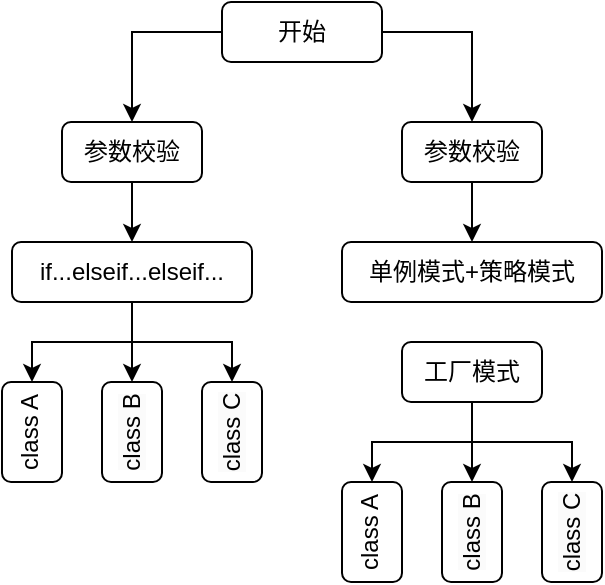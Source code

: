<mxfile version="26.0.14">
  <diagram name="第 1 页" id="KLoRAD8Rr4eNPZWAdf4I">
    <mxGraphModel dx="389" dy="257" grid="1" gridSize="10" guides="1" tooltips="1" connect="1" arrows="1" fold="1" page="1" pageScale="1" pageWidth="827" pageHeight="1169" math="0" shadow="0">
      <root>
        <mxCell id="0" />
        <mxCell id="1" parent="0" />
        <mxCell id="lLpGI7_uiI3f87P-loz6-7" style="edgeStyle=orthogonalEdgeStyle;rounded=0;orthogonalLoop=1;jettySize=auto;html=1;entryX=0.5;entryY=0;entryDx=0;entryDy=0;" edge="1" parent="1" source="lLpGI7_uiI3f87P-loz6-1" target="lLpGI7_uiI3f87P-loz6-2">
          <mxGeometry relative="1" as="geometry" />
        </mxCell>
        <mxCell id="lLpGI7_uiI3f87P-loz6-19" style="edgeStyle=orthogonalEdgeStyle;rounded=0;orthogonalLoop=1;jettySize=auto;html=1;entryX=0.5;entryY=0;entryDx=0;entryDy=0;" edge="1" parent="1" source="lLpGI7_uiI3f87P-loz6-1" target="lLpGI7_uiI3f87P-loz6-13">
          <mxGeometry relative="1" as="geometry" />
        </mxCell>
        <mxCell id="lLpGI7_uiI3f87P-loz6-1" value="开始" style="rounded=1;whiteSpace=wrap;html=1;" vertex="1" parent="1">
          <mxGeometry x="360" y="150" width="80" height="30" as="geometry" />
        </mxCell>
        <mxCell id="lLpGI7_uiI3f87P-loz6-8" style="edgeStyle=orthogonalEdgeStyle;rounded=0;orthogonalLoop=1;jettySize=auto;html=1;entryX=0.5;entryY=0;entryDx=0;entryDy=0;" edge="1" parent="1" source="lLpGI7_uiI3f87P-loz6-2" target="lLpGI7_uiI3f87P-loz6-3">
          <mxGeometry relative="1" as="geometry" />
        </mxCell>
        <mxCell id="lLpGI7_uiI3f87P-loz6-2" value="参数校验" style="rounded=1;whiteSpace=wrap;html=1;" vertex="1" parent="1">
          <mxGeometry x="280" y="210" width="70" height="30" as="geometry" />
        </mxCell>
        <mxCell id="lLpGI7_uiI3f87P-loz6-9" style="edgeStyle=orthogonalEdgeStyle;rounded=0;orthogonalLoop=1;jettySize=auto;html=1;entryX=0.5;entryY=0;entryDx=0;entryDy=0;" edge="1" parent="1" source="lLpGI7_uiI3f87P-loz6-3" target="lLpGI7_uiI3f87P-loz6-4">
          <mxGeometry relative="1" as="geometry" />
        </mxCell>
        <mxCell id="lLpGI7_uiI3f87P-loz6-10" style="edgeStyle=orthogonalEdgeStyle;rounded=0;orthogonalLoop=1;jettySize=auto;html=1;entryX=0.5;entryY=0;entryDx=0;entryDy=0;" edge="1" parent="1" source="lLpGI7_uiI3f87P-loz6-3" target="lLpGI7_uiI3f87P-loz6-5">
          <mxGeometry relative="1" as="geometry" />
        </mxCell>
        <mxCell id="lLpGI7_uiI3f87P-loz6-11" style="edgeStyle=orthogonalEdgeStyle;rounded=0;orthogonalLoop=1;jettySize=auto;html=1;entryX=0.5;entryY=0;entryDx=0;entryDy=0;" edge="1" parent="1" source="lLpGI7_uiI3f87P-loz6-3" target="lLpGI7_uiI3f87P-loz6-6">
          <mxGeometry relative="1" as="geometry" />
        </mxCell>
        <mxCell id="lLpGI7_uiI3f87P-loz6-3" value="if...elseif...elseif..." style="rounded=1;whiteSpace=wrap;html=1;" vertex="1" parent="1">
          <mxGeometry x="255" y="270" width="120" height="30" as="geometry" />
        </mxCell>
        <mxCell id="lLpGI7_uiI3f87P-loz6-4" value="class A" style="rounded=1;whiteSpace=wrap;html=1;verticalAlign=top;horizontal=0;" vertex="1" parent="1">
          <mxGeometry x="250" y="340" width="30" height="50" as="geometry" />
        </mxCell>
        <mxCell id="lLpGI7_uiI3f87P-loz6-5" value="&lt;span style=&quot;color: rgb(0, 0, 0); font-family: Helvetica; font-size: 12px; font-style: normal; font-variant-ligatures: normal; font-variant-caps: normal; font-weight: 400; letter-spacing: normal; orphans: 2; text-align: center; text-indent: 0px; text-transform: none; widows: 2; word-spacing: 0px; -webkit-text-stroke-width: 0px; white-space: normal; background-color: rgb(251, 251, 251); text-decoration-thickness: initial; text-decoration-style: initial; text-decoration-color: initial; float: none; display: inline !important;&quot;&gt;class B&lt;/span&gt;" style="rounded=1;whiteSpace=wrap;html=1;horizontal=0;" vertex="1" parent="1">
          <mxGeometry x="300" y="340" width="30" height="50" as="geometry" />
        </mxCell>
        <mxCell id="lLpGI7_uiI3f87P-loz6-6" value="&lt;span style=&quot;color: rgb(0, 0, 0); font-family: Helvetica; font-size: 12px; font-style: normal; font-variant-ligatures: normal; font-variant-caps: normal; font-weight: 400; letter-spacing: normal; orphans: 2; text-align: center; text-indent: 0px; text-transform: none; widows: 2; word-spacing: 0px; -webkit-text-stroke-width: 0px; white-space: normal; background-color: rgb(251, 251, 251); text-decoration-thickness: initial; text-decoration-style: initial; text-decoration-color: initial; float: none; display: inline !important;&quot;&gt;class C&lt;/span&gt;" style="rounded=1;whiteSpace=wrap;html=1;horizontal=0;" vertex="1" parent="1">
          <mxGeometry x="350" y="340" width="30" height="50" as="geometry" />
        </mxCell>
        <mxCell id="lLpGI7_uiI3f87P-loz6-13" value="参数校验" style="rounded=1;whiteSpace=wrap;html=1;" vertex="1" parent="1">
          <mxGeometry x="450" y="210" width="70" height="30" as="geometry" />
        </mxCell>
        <mxCell id="lLpGI7_uiI3f87P-loz6-14" value="单例模式+策略模式" style="rounded=1;whiteSpace=wrap;html=1;" vertex="1" parent="1">
          <mxGeometry x="420" y="270" width="130" height="30" as="geometry" />
        </mxCell>
        <mxCell id="lLpGI7_uiI3f87P-loz6-21" style="edgeStyle=orthogonalEdgeStyle;rounded=0;orthogonalLoop=1;jettySize=auto;html=1;entryX=0.5;entryY=0;entryDx=0;entryDy=0;" edge="1" parent="1" source="lLpGI7_uiI3f87P-loz6-15" target="lLpGI7_uiI3f87P-loz6-16">
          <mxGeometry relative="1" as="geometry" />
        </mxCell>
        <mxCell id="lLpGI7_uiI3f87P-loz6-22" style="edgeStyle=orthogonalEdgeStyle;rounded=0;orthogonalLoop=1;jettySize=auto;html=1;entryX=0.5;entryY=0;entryDx=0;entryDy=0;" edge="1" parent="1" source="lLpGI7_uiI3f87P-loz6-15" target="lLpGI7_uiI3f87P-loz6-17">
          <mxGeometry relative="1" as="geometry" />
        </mxCell>
        <mxCell id="lLpGI7_uiI3f87P-loz6-23" style="edgeStyle=orthogonalEdgeStyle;rounded=0;orthogonalLoop=1;jettySize=auto;html=1;entryX=0.5;entryY=0;entryDx=0;entryDy=0;" edge="1" parent="1" source="lLpGI7_uiI3f87P-loz6-15" target="lLpGI7_uiI3f87P-loz6-18">
          <mxGeometry relative="1" as="geometry" />
        </mxCell>
        <mxCell id="lLpGI7_uiI3f87P-loz6-15" value="工厂模式" style="rounded=1;whiteSpace=wrap;html=1;" vertex="1" parent="1">
          <mxGeometry x="450" y="320" width="70" height="30" as="geometry" />
        </mxCell>
        <mxCell id="lLpGI7_uiI3f87P-loz6-16" value="class A" style="rounded=1;whiteSpace=wrap;html=1;verticalAlign=top;horizontal=0;" vertex="1" parent="1">
          <mxGeometry x="420" y="390" width="30" height="50" as="geometry" />
        </mxCell>
        <mxCell id="lLpGI7_uiI3f87P-loz6-17" value="&lt;span style=&quot;color: rgb(0, 0, 0); font-family: Helvetica; font-size: 12px; font-style: normal; font-variant-ligatures: normal; font-variant-caps: normal; font-weight: 400; letter-spacing: normal; orphans: 2; text-align: center; text-indent: 0px; text-transform: none; widows: 2; word-spacing: 0px; -webkit-text-stroke-width: 0px; white-space: normal; background-color: rgb(251, 251, 251); text-decoration-thickness: initial; text-decoration-style: initial; text-decoration-color: initial; float: none; display: inline !important;&quot;&gt;class B&lt;/span&gt;" style="rounded=1;whiteSpace=wrap;html=1;horizontal=0;" vertex="1" parent="1">
          <mxGeometry x="470" y="390" width="30" height="50" as="geometry" />
        </mxCell>
        <mxCell id="lLpGI7_uiI3f87P-loz6-18" value="&lt;span style=&quot;color: rgb(0, 0, 0); font-family: Helvetica; font-size: 12px; font-style: normal; font-variant-ligatures: normal; font-variant-caps: normal; font-weight: 400; letter-spacing: normal; orphans: 2; text-align: center; text-indent: 0px; text-transform: none; widows: 2; word-spacing: 0px; -webkit-text-stroke-width: 0px; white-space: normal; background-color: rgb(251, 251, 251); text-decoration-thickness: initial; text-decoration-style: initial; text-decoration-color: initial; float: none; display: inline !important;&quot;&gt;class C&lt;/span&gt;" style="rounded=1;whiteSpace=wrap;html=1;horizontal=0;" vertex="1" parent="1">
          <mxGeometry x="520" y="390" width="30" height="50" as="geometry" />
        </mxCell>
        <mxCell id="lLpGI7_uiI3f87P-loz6-20" style="edgeStyle=orthogonalEdgeStyle;rounded=0;orthogonalLoop=1;jettySize=auto;html=1;entryX=0.5;entryY=0;entryDx=0;entryDy=0;" edge="1" parent="1" source="lLpGI7_uiI3f87P-loz6-13" target="lLpGI7_uiI3f87P-loz6-14">
          <mxGeometry relative="1" as="geometry" />
        </mxCell>
      </root>
    </mxGraphModel>
  </diagram>
</mxfile>
